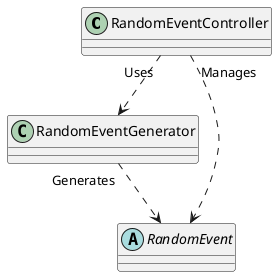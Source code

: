 @startuml RandomEventsFramework

class RandomEventController

class RandomEventGenerator

abstract RandomEvent

RandomEventController "Uses" ..>  RandomEventGenerator

RandomEventController "Manages" ..>  RandomEvent

RandomEventGenerator "Generates" ..> RandomEvent

@enduml